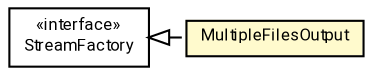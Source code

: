 #!/usr/local/bin/dot
#
# Class diagram 
# Generated by UMLGraph version R5_7_2-60-g0e99a6 (http://www.spinellis.gr/umlgraph/)
#

digraph G {
	graph [fontnames="svg"]
	edge [fontname="Roboto",fontsize=7,labelfontname="Roboto",labelfontsize=7,color="black"];
	node [fontname="Roboto",fontcolor="black",fontsize=8,shape=plaintext,margin=0,width=0,height=0];
	nodesep=0.15;
	ranksep=0.25;
	rankdir=LR;
	// de.lmu.ifi.dbs.elki.result.textwriter.MultipleFilesOutput
	c7174079 [label=<<table title="de.lmu.ifi.dbs.elki.result.textwriter.MultipleFilesOutput" border="0" cellborder="1" cellspacing="0" cellpadding="2" bgcolor="lemonChiffon" href="MultipleFilesOutput.html" target="_parent">
		<tr><td><table border="0" cellspacing="0" cellpadding="1">
		<tr><td align="center" balign="center"> <font face="Roboto">MultipleFilesOutput</font> </td></tr>
		</table></td></tr>
		</table>>, URL="MultipleFilesOutput.html"];
	// de.lmu.ifi.dbs.elki.result.textwriter.StreamFactory
	c7175080 [label=<<table title="de.lmu.ifi.dbs.elki.result.textwriter.StreamFactory" border="0" cellborder="1" cellspacing="0" cellpadding="2" href="StreamFactory.html" target="_parent">
		<tr><td><table border="0" cellspacing="0" cellpadding="1">
		<tr><td align="center" balign="center"> &#171;interface&#187; </td></tr>
		<tr><td align="center" balign="center"> <font face="Roboto">StreamFactory</font> </td></tr>
		</table></td></tr>
		</table>>, URL="StreamFactory.html"];
	// de.lmu.ifi.dbs.elki.result.textwriter.MultipleFilesOutput implements de.lmu.ifi.dbs.elki.result.textwriter.StreamFactory
	c7175080 -> c7174079 [arrowtail=empty,style=dashed,dir=back,weight=9];
}

